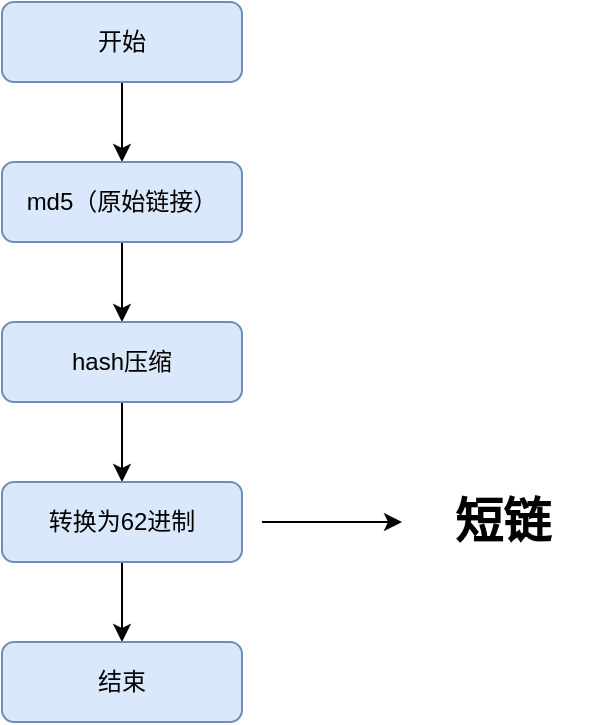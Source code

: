 <mxfile version="24.7.1" type="github">
  <diagram name="第 1 页" id="Ez9o0jnMFu-EMF3V-nLi">
    <mxGraphModel dx="1407" dy="733" grid="1" gridSize="10" guides="1" tooltips="1" connect="1" arrows="1" fold="1" page="1" pageScale="1" pageWidth="1600" pageHeight="1200" math="0" shadow="0">
      <root>
        <mxCell id="0" />
        <mxCell id="1" parent="0" />
        <mxCell id="hj8aBXJMG3FdwWso9H0L-6" style="edgeStyle=orthogonalEdgeStyle;rounded=0;orthogonalLoop=1;jettySize=auto;html=1;exitX=0.5;exitY=1;exitDx=0;exitDy=0;" edge="1" parent="1" source="hj8aBXJMG3FdwWso9H0L-1" target="hj8aBXJMG3FdwWso9H0L-2">
          <mxGeometry relative="1" as="geometry" />
        </mxCell>
        <mxCell id="hj8aBXJMG3FdwWso9H0L-1" value="开始" style="rounded=1;whiteSpace=wrap;html=1;fillColor=#dae8fc;strokeColor=#6c8ebf;" vertex="1" parent="1">
          <mxGeometry x="680" y="80" width="120" height="40" as="geometry" />
        </mxCell>
        <mxCell id="hj8aBXJMG3FdwWso9H0L-7" style="edgeStyle=orthogonalEdgeStyle;rounded=0;orthogonalLoop=1;jettySize=auto;html=1;exitX=0.5;exitY=1;exitDx=0;exitDy=0;" edge="1" parent="1" source="hj8aBXJMG3FdwWso9H0L-2" target="hj8aBXJMG3FdwWso9H0L-3">
          <mxGeometry relative="1" as="geometry" />
        </mxCell>
        <mxCell id="hj8aBXJMG3FdwWso9H0L-2" value="md5（原始链接）" style="rounded=1;whiteSpace=wrap;html=1;fillColor=#dae8fc;strokeColor=#6c8ebf;" vertex="1" parent="1">
          <mxGeometry x="680" y="160" width="120" height="40" as="geometry" />
        </mxCell>
        <mxCell id="hj8aBXJMG3FdwWso9H0L-8" style="edgeStyle=orthogonalEdgeStyle;rounded=0;orthogonalLoop=1;jettySize=auto;html=1;exitX=0.5;exitY=1;exitDx=0;exitDy=0;" edge="1" parent="1" source="hj8aBXJMG3FdwWso9H0L-3" target="hj8aBXJMG3FdwWso9H0L-4">
          <mxGeometry relative="1" as="geometry" />
        </mxCell>
        <mxCell id="hj8aBXJMG3FdwWso9H0L-3" value="hash压缩" style="rounded=1;whiteSpace=wrap;html=1;fillColor=#dae8fc;strokeColor=#6c8ebf;" vertex="1" parent="1">
          <mxGeometry x="680" y="240" width="120" height="40" as="geometry" />
        </mxCell>
        <mxCell id="hj8aBXJMG3FdwWso9H0L-9" style="edgeStyle=orthogonalEdgeStyle;rounded=0;orthogonalLoop=1;jettySize=auto;html=1;exitX=0.5;exitY=1;exitDx=0;exitDy=0;" edge="1" parent="1" source="hj8aBXJMG3FdwWso9H0L-4" target="hj8aBXJMG3FdwWso9H0L-5">
          <mxGeometry relative="1" as="geometry" />
        </mxCell>
        <mxCell id="hj8aBXJMG3FdwWso9H0L-4" value="转换为62进制" style="rounded=1;whiteSpace=wrap;html=1;fillColor=#dae8fc;strokeColor=#6c8ebf;" vertex="1" parent="1">
          <mxGeometry x="680" y="320" width="120" height="40" as="geometry" />
        </mxCell>
        <mxCell id="hj8aBXJMG3FdwWso9H0L-5" value="结束" style="rounded=1;whiteSpace=wrap;html=1;fillColor=#dae8fc;strokeColor=#6c8ebf;" vertex="1" parent="1">
          <mxGeometry x="680" y="400" width="120" height="40" as="geometry" />
        </mxCell>
        <mxCell id="hj8aBXJMG3FdwWso9H0L-13" value="短链" style="text;strokeColor=none;fillColor=none;html=1;fontSize=24;fontStyle=1;verticalAlign=middle;align=center;" vertex="1" parent="1">
          <mxGeometry x="880" y="320" width="100" height="40" as="geometry" />
        </mxCell>
        <mxCell id="hj8aBXJMG3FdwWso9H0L-14" value="" style="endArrow=classic;html=1;rounded=0;entryX=0;entryY=0.5;entryDx=0;entryDy=0;" edge="1" parent="1" target="hj8aBXJMG3FdwWso9H0L-13">
          <mxGeometry width="50" height="50" relative="1" as="geometry">
            <mxPoint x="820" y="340" as="sourcePoint" />
            <mxPoint x="880" y="300" as="targetPoint" />
            <Array as="points">
              <mxPoint x="840" y="340" />
              <mxPoint x="810" y="340" />
            </Array>
          </mxGeometry>
        </mxCell>
      </root>
    </mxGraphModel>
  </diagram>
</mxfile>

